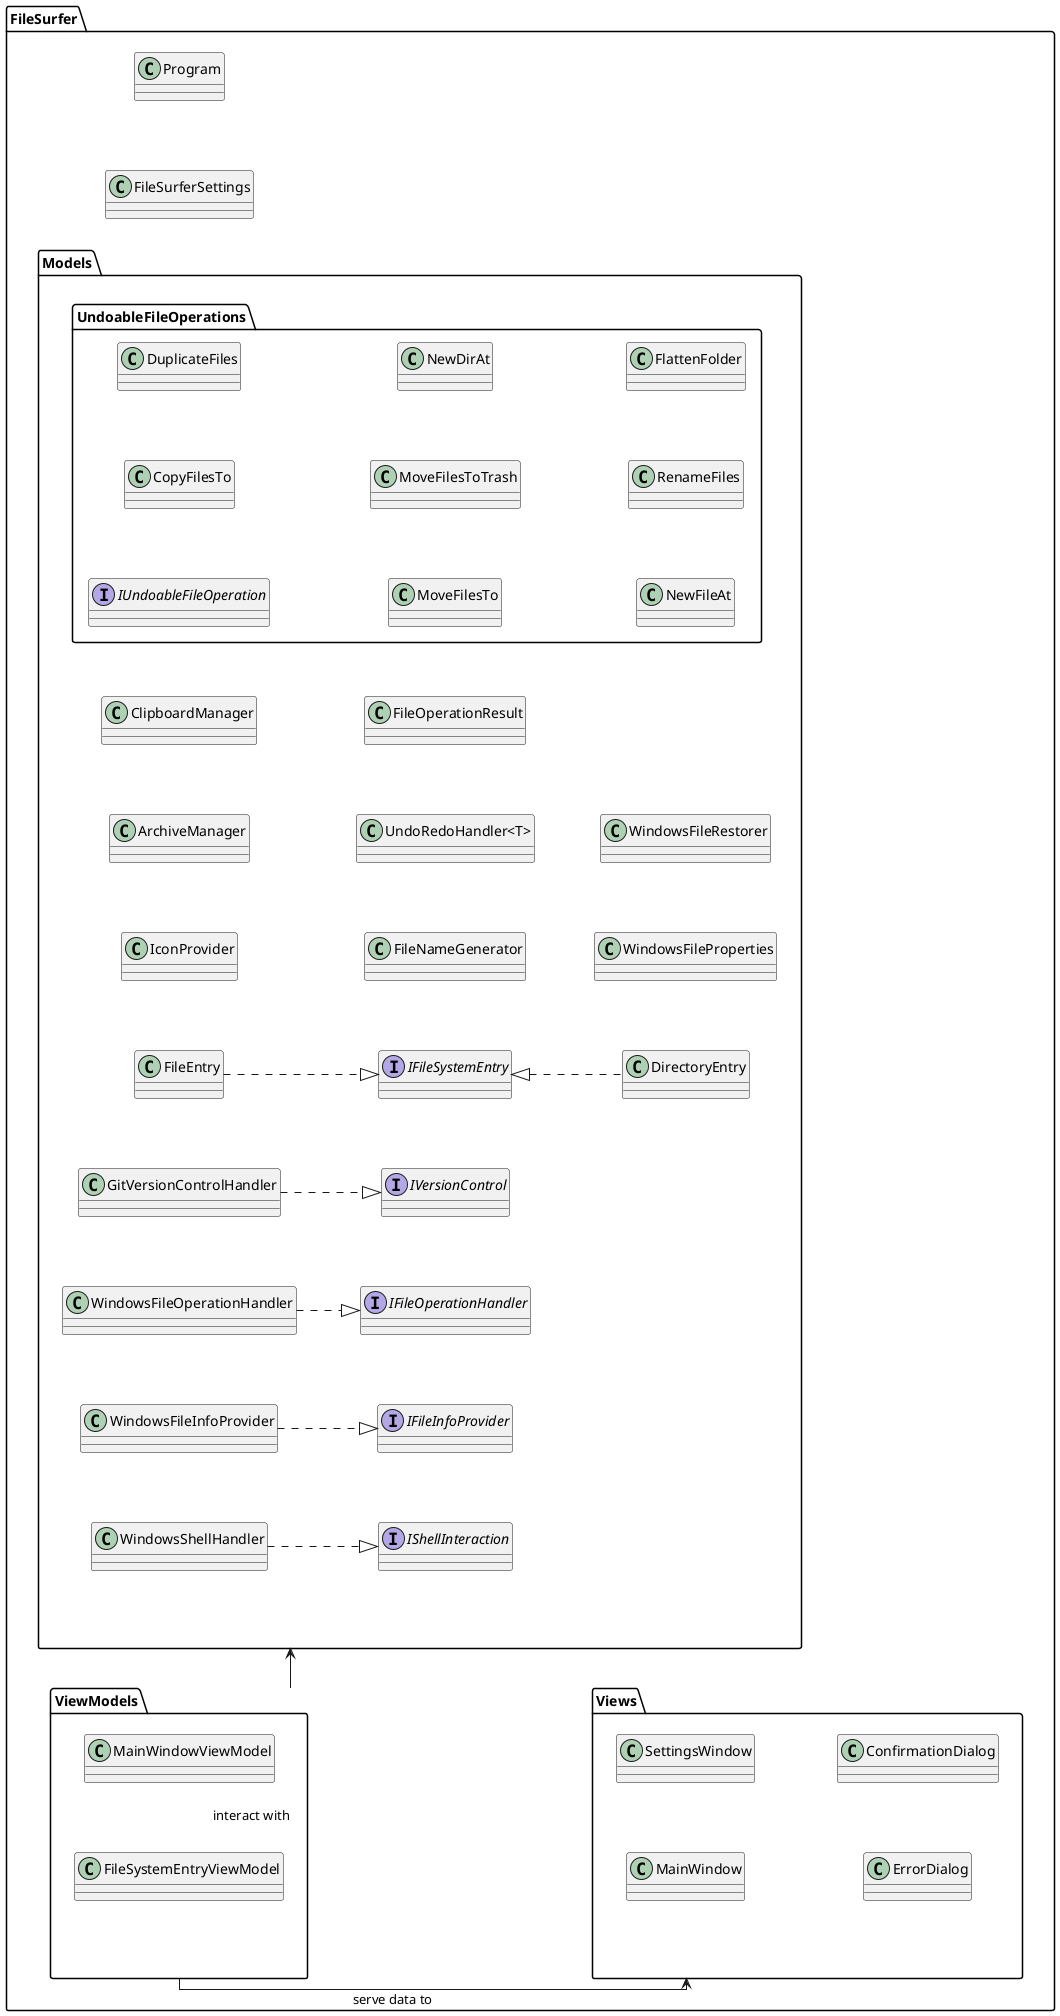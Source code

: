 @startuml
left to right direction
skinparam nodesep 70
skinparam linetype ortho


namespace FileSurfer {
    together {
        class Program
        class FileSurferSettings
    }
}

namespace FileSurfer.Models {
    interface IFileOperationHandler
    interface IFileInfoProvider
    interface IVersionControl
    interface IShellInteraction
    interface IFileSystemEntry
    class FileEntry
    class DirectoryEntry
    class IconProvider
    class ArchiveManager
    class ClipboardManager
    class FileNameGenerator
    class GitVersionControlHandler
    class "UndoRedoHandler<T>"
    class FileOperationResult
    class WindowsFileOperationHandler
    class WindowsFileProperties
    class WindowsFileInfoProvider
    class WindowsFileRestorer
    class WindowsShellHandler
}

namespace FileSurfer.Models.UndoableFileOperations {
    interface IUndoableFileOperation
    class CopyFilesTo
    class DuplicateFiles
    class MoveFilesTo
    class MoveFilesToTrash
    class NewDirAt
    class NewFileAt
    class RenameFiles
    class FlattenFolder
}

namespace FileSurfer.ViewModels {
    class MainWindowViewModel
    class FileSystemEntryViewModel
}

namespace FileSurfer.Views {
    class MainWindow
    class SettingsWindow
    class ErrorDialog
    class ConfirmationDialog
}


FileSurfer.ViewModels -r-> FileSurfer.Models : interact with
FileSurfer.ViewModels -d--> FileSurfer.Views : serve data to

FileSurfer.Models.WindowsShellHandler ..|> FileSurfer.Models.IShellInteraction
FileSurfer.Models.WindowsFileInfoProvider ..|> FileSurfer.Models.IFileInfoProvider
FileSurfer.Models.GitVersionControlHandler ..|> FileSurfer.Models.IVersionControl
FileSurfer.Models.WindowsFileOperationHandler ..|> FileSurfer.Models.IFileOperationHandler

FileSurfer.Models.FileEntry ..d|> FileSurfer.Models.IFileSystemEntry 
FileSurfer.Models.DirectoryEntry ..u|> FileSurfer.Models.IFileSystemEntry 

@enduml